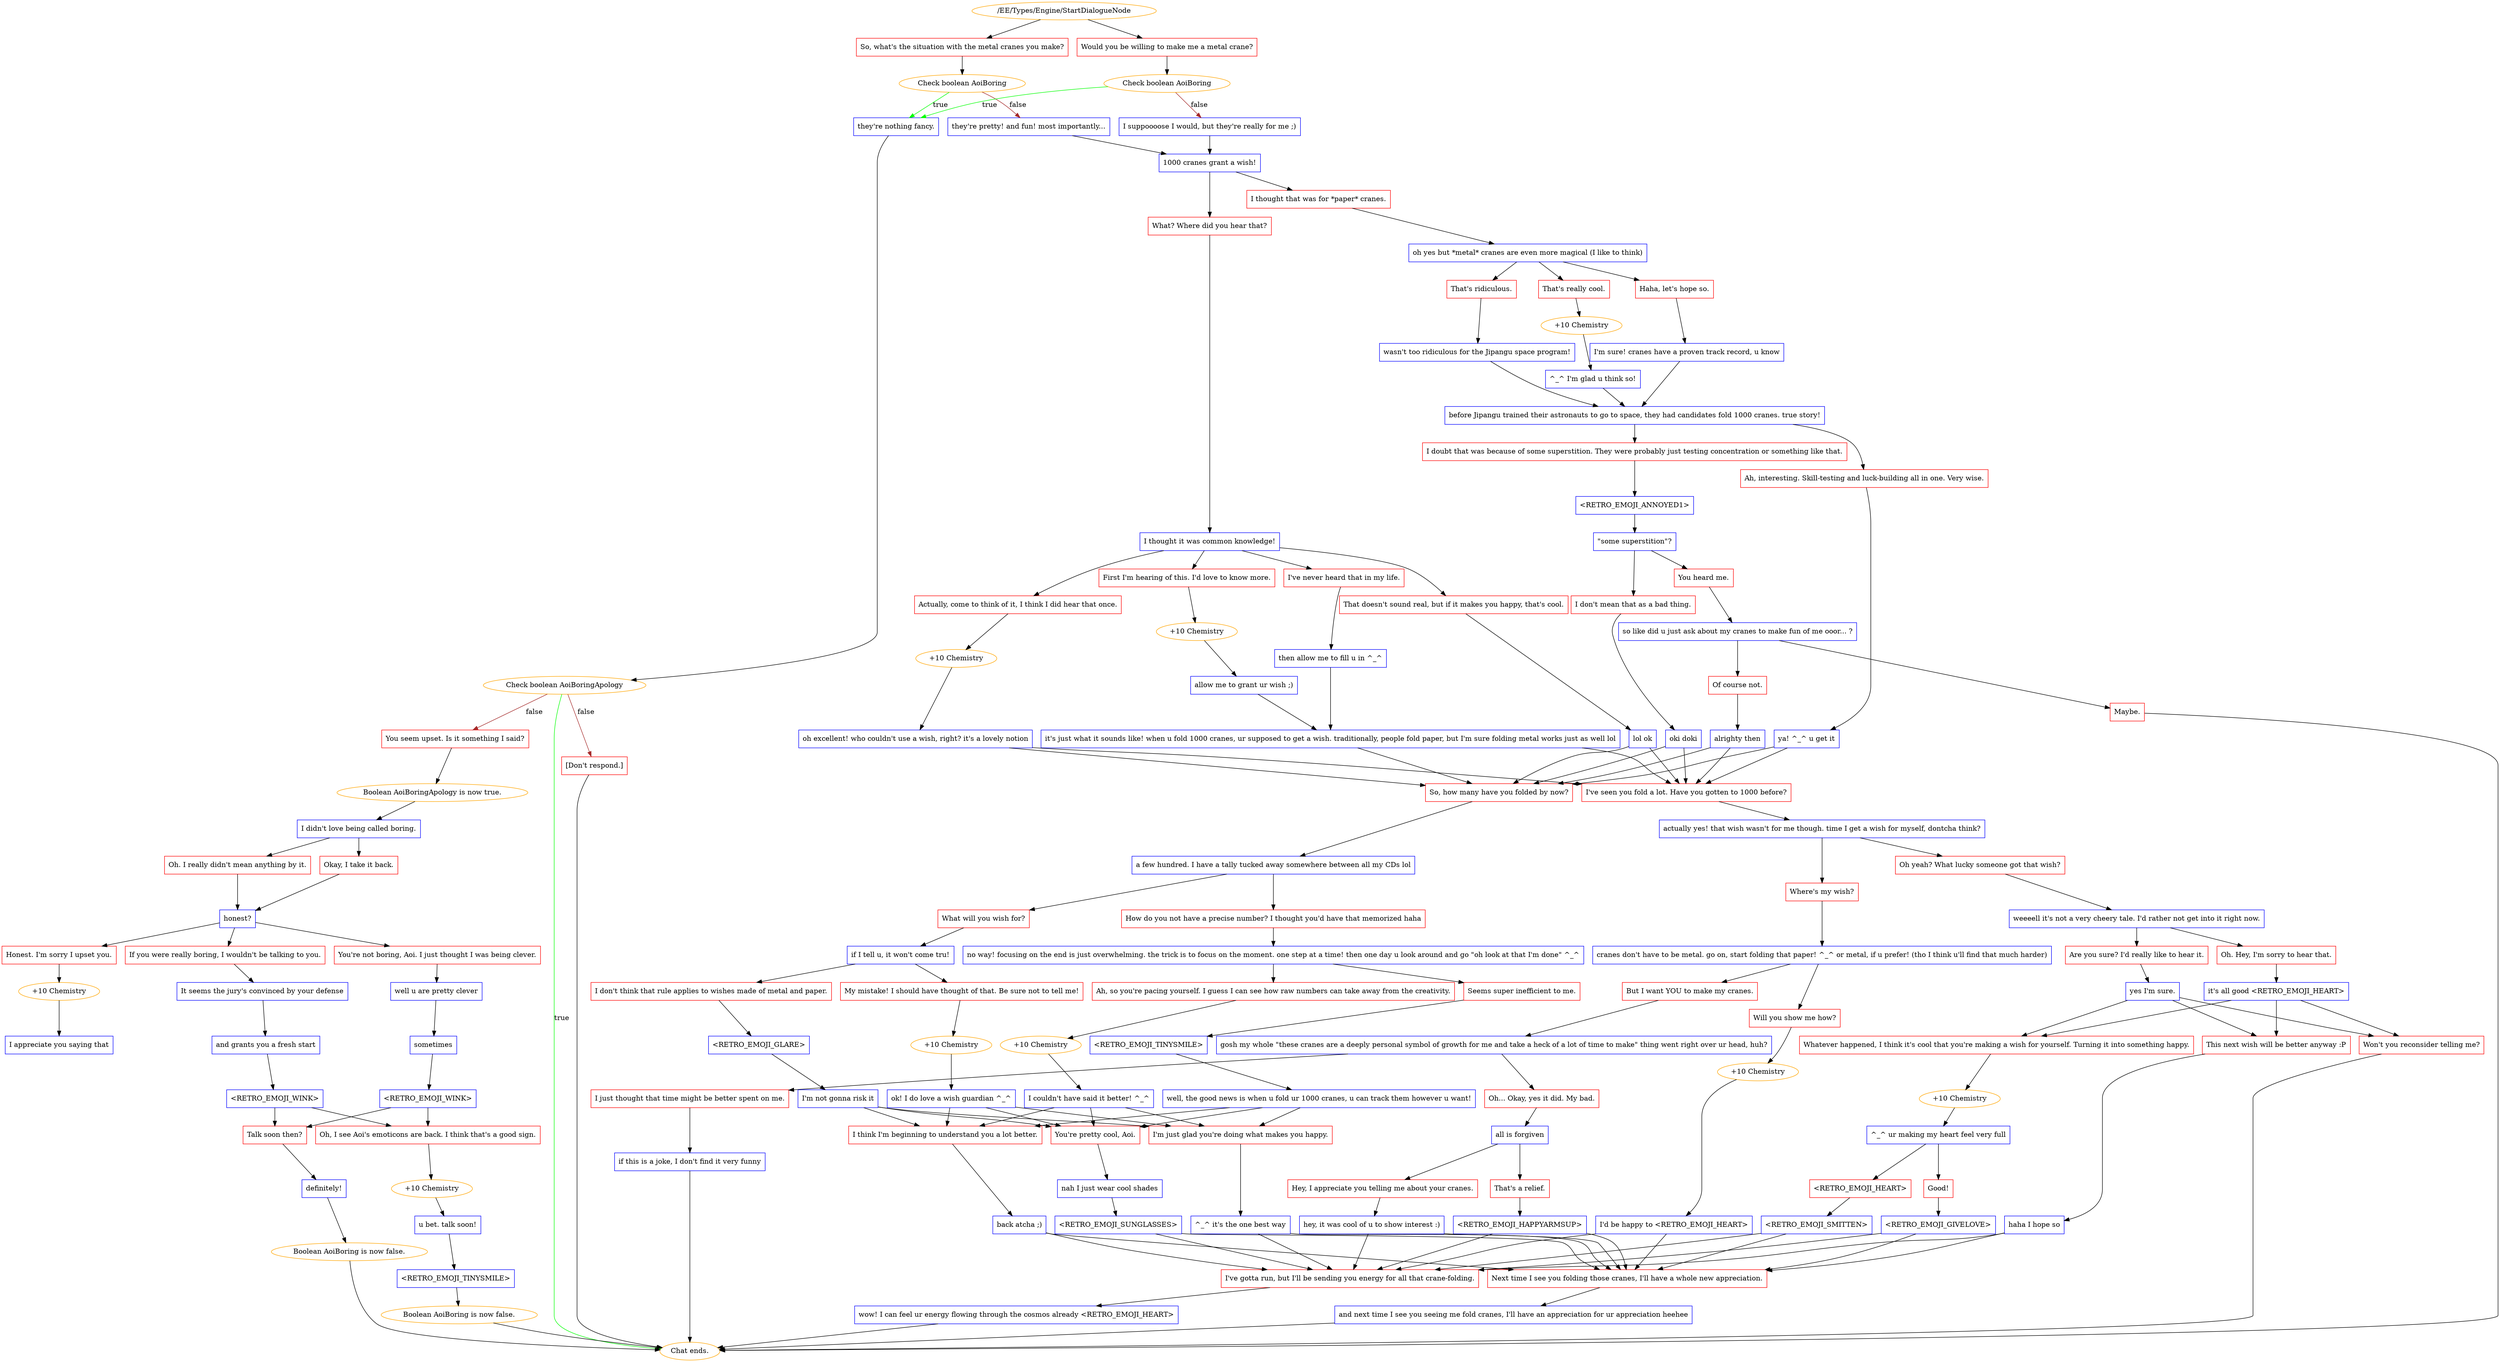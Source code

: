 digraph {
	1045 [label="/EE/Types/Engine/StartDialogueNode",color=orange];
		1045 -> 1046;
		1045 -> 1047;
	1046 [label="So, what's the situation with the metal cranes you make?",shape=box,color=red];
		1046 -> 1048;
	1047 [label="Would you be willing to make me a metal crane?",shape=box,color=red];
		1047 -> 1049;
	1048 [label="Check boolean AoiBoring",color=orange];
		1048 -> 1053 [label=true,color=green];
		1048 -> 1083 [label=false,color=brown];
	1049 [label="Check boolean AoiBoring",color=orange];
		1049 -> 1053 [label=true,color=green];
		1049 -> 1084 [label=false,color=brown];
	1053 [label="they're nothing fancy.",shape=box,color=blue];
		1053 -> 1080;
	1083 [label="they're pretty! and fun! most importantly...",shape=box,color=blue];
		1083 -> 1085;
	1084 [label="I suppoooose I would, but they're really for me ;)",shape=box,color=blue];
		1084 -> 1085;
	1080 [label="Check boolean AoiBoringApology",color=orange];
		1080 -> "Chat ends." [label=true,color=green];
		1080 -> 1071 [label=false,color=brown];
		1080 -> 1058 [label=false,color=brown];
	1085 [label="1000 cranes grant a wish!",shape=box,color=blue];
		1085 -> 1087;
		1085 -> 1088;
	"Chat ends." [color=orange];
	1071 [label="You seem upset. Is it something I said?",shape=box,color=red];
		1071 -> 1059;
	1058 [label="[Don't respond.]",shape=box,color=red];
		1058 -> "Chat ends.";
	1087 [label="I thought that was for *paper* cranes.",shape=box,color=red];
		1087 -> 1089;
	1088 [label="What? Where did you hear that?",shape=box,color=red];
		1088 -> 1090;
	1059 [label="Boolean AoiBoringApology is now true.",color=orange];
		1059 -> 1068;
	"Chat ends." [color=orange];
	1089 [label="oh yes but *metal* cranes are even more magical (I like to think)",shape=box,color=blue];
		1089 -> 1091;
		1089 -> 1092;
		1089 -> 1093;
	1090 [label="I thought it was common knowledge!",shape=box,color=blue];
		1090 -> 1094;
		1090 -> 1095;
		1090 -> 1096;
		1090 -> 1097;
	1068 [label="I didn't love being called boring.",shape=box,color=blue];
		1068 -> 1082;
		1068 -> 1072;
	1091 [label="Haha, let's hope so.",shape=box,color=red];
		1091 -> 1098;
	1092 [label="That's really cool.",shape=box,color=red];
		1092 -> 1105;
	1093 [label="That's ridiculous.",shape=box,color=red];
		1093 -> 1100;
	1094 [label="I've never heard that in my life.",shape=box,color=red];
		1094 -> 1101;
	1095 [label="First I'm hearing of this. I'd love to know more.",shape=box,color=red];
		1095 -> 1106;
	1096 [label="Actually, come to think of it, I think I did hear that once.",shape=box,color=red];
		1096 -> 1107;
	1097 [label="That doesn't sound real, but if it makes you happy, that's cool.",shape=box,color=red];
		1097 -> 1104;
	1082 [label="Oh. I really didn't mean anything by it.",shape=box,color=red];
		1082 -> 1076;
	1072 [label="Okay, I take it back.",shape=box,color=red];
		1072 -> 1076;
	1098 [label="I'm sure! cranes have a proven track record, u know",shape=box,color=blue];
		1098 -> 1108;
	1105 [label="+10 Chemistry",color=orange];
		1105 -> 1099;
	1100 [label="wasn't too ridiculous for the Jipangu space program!",shape=box,color=blue];
		1100 -> 1108;
	1101 [label="then allow me to fill u in ^_^",shape=box,color=blue];
		1101 -> 1109;
	1106 [label="+10 Chemistry",color=orange];
		1106 -> 1102;
	1107 [label="+10 Chemistry",color=orange];
		1107 -> 1103;
	1104 [label="lol ok",shape=box,color=blue];
		1104 -> 1123;
		1104 -> 1124;
	1076 [label="honest?",shape=box,color=blue];
		1076 -> 1064;
		1076 -> 1063;
		1076 -> 1066;
	1108 [label="before Jipangu trained their astronauts to go to space, they had candidates fold 1000 cranes. true story!",shape=box,color=blue];
		1108 -> 1110;
		1108 -> 1111;
	1099 [label="^_^ I'm glad u think so!",shape=box,color=blue];
		1099 -> 1108;
	1109 [label="it's just what it sounds like! when u fold 1000 cranes, ur supposed to get a wish. traditionally, people fold paper, but I'm sure folding metal works just as well lol",shape=box,color=blue];
		1109 -> 1123;
		1109 -> 1124;
	1102 [label="allow me to grant ur wish ;)",shape=box,color=blue];
		1102 -> 1109;
	1103 [label="oh excellent! who couldn't use a wish, right? it's a lovely notion",shape=box,color=blue];
		1103 -> 1123;
		1103 -> 1124;
	1123 [label="So, how many have you folded by now?",shape=box,color=red];
		1123 -> 1125;
	1124 [label="I've seen you fold a lot. Have you gotten to 1000 before?",shape=box,color=red];
		1124 -> 1126;
	1064 [label="Honest. I'm sorry I upset you.",shape=box,color=red];
		1064 -> 1060;
	1063 [label="You're not boring, Aoi. I just thought I was being clever.",shape=box,color=red];
		1063 -> 1052;
	1066 [label="If you were really boring, I wouldn't be talking to you.",shape=box,color=red];
		1066 -> 1062;
	1110 [label="I doubt that was because of some superstition. They were probably just testing concentration or something like that.",shape=box,color=red];
		1110 -> 1112;
	1111 [label="Ah, interesting. Skill-testing and luck-building all in one. Very wise.",shape=box,color=red];
		1111 -> 1114;
	1125 [label="a few hundred. I have a tally tucked away somewhere between all my CDs lol",shape=box,color=blue];
		1125 -> 1127;
		1125 -> 1128;
	1126 [label="actually yes! that wish wasn't for me though. time I get a wish for myself, dontcha think?",shape=box,color=blue];
		1126 -> 1143;
		1126 -> 1144;
	1060 [label="+10 Chemistry",color=orange];
		1060 -> 1054;
	1052 [label="well u are pretty clever",shape=box,color=blue];
		1052 -> 1069;
	1062 [label="It seems the jury's convinced by your defense",shape=box,color=blue];
		1062 -> 1067;
	1112 [label="<RETRO_EMOJI_ANNOYED1>",shape=box,color=blue];
		1112 -> 1113;
	1114 [label="ya! ^_^ u get it",shape=box,color=blue];
		1114 -> 1123;
		1114 -> 1124;
	1127 [label="How do you not have a precise number? I thought you'd have that memorized haha",shape=box,color=red];
		1127 -> 1129;
	1128 [label="What will you wish for?",shape=box,color=red];
		1128 -> 1130;
	1143 [label="Oh yeah? What lucky someone got that wish?",shape=box,color=red];
		1143 -> 1145;
	1144 [label="Where's my wish?",shape=box,color=red];
		1144 -> 1146;
	1054 [label="I appreciate you saying that",shape=box,color=blue];
	1069 [label="sometimes",shape=box,color=blue];
		1069 -> 1078;
	1067 [label="and grants you a fresh start",shape=box,color=blue];
		1067 -> 1061;
	1113 [label="\"some superstition\"?",shape=box,color=blue];
		1113 -> 1115;
		1113 -> 1116;
	1129 [label="no way! focusing on the end is just overwhelming. the trick is to focus on the moment. one step at a time! then one day u look around and go \"oh look at that I'm done\" ^_^",shape=box,color=blue];
		1129 -> 1131;
		1129 -> 1132;
	1130 [label="if I tell u, it won't come tru!",shape=box,color=blue];
		1130 -> 1133;
		1130 -> 1134;
	1145 [label="weeeell it's not a very cheery tale. I'd rather not get into it right now.",shape=box,color=blue];
		1145 -> 1147;
		1145 -> 1148;
	1146 [label="cranes don't have to be metal. go on, start folding that paper! ^_^ or metal, if u prefer! (tho I think u'll find that much harder)",shape=box,color=blue];
		1146 -> 1149;
		1146 -> 1150;
	1078 [label="<RETRO_EMOJI_WINK>",shape=box,color=blue];
		1078 -> 1081;
		1078 -> 1055;
	1061 [label="<RETRO_EMOJI_WINK>",shape=box,color=blue];
		1061 -> 1081;
		1061 -> 1055;
	1115 [label="You heard me.",shape=box,color=red];
		1115 -> 1117;
	1116 [label="I don't mean that as a bad thing.",shape=box,color=red];
		1116 -> 1118;
	1131 [label="Ah, so you're pacing yourself. I guess I can see how raw numbers can take away from the creativity.",shape=box,color=red];
		1131 -> 1139;
	1132 [label="Seems super inefficient to me.",shape=box,color=red];
		1132 -> 1136;
	1133 [label="My mistake! I should have thought of that. Be sure not to tell me!",shape=box,color=red];
		1133 -> 1141;
	1134 [label="I don't think that rule applies to wishes made of metal and paper.",shape=box,color=red];
		1134 -> 1138;
	1147 [label="Oh. Hey, I'm sorry to hear that.",shape=box,color=red];
		1147 -> 1151;
	1148 [label="Are you sure? I'd really like to hear it.",shape=box,color=red];
		1148 -> 1152;
	1149 [label="Will you show me how?",shape=box,color=red];
		1149 -> 1158;
	1150 [label="But I want YOU to make my cranes.",shape=box,color=red];
		1150 -> 1154;
	1081 [label="Talk soon then?",shape=box,color=red];
		1081 -> 1070;
	1055 [label="Oh, I see Aoi's emoticons are back. I think that's a good sign.",shape=box,color=red];
		1055 -> 1050;
	1117 [label="so like did u just ask about my cranes to make fun of me ooor... ?",shape=box,color=blue];
		1117 -> 1119;
		1117 -> 1120;
	1118 [label="oki doki",shape=box,color=blue];
		1118 -> 1123;
		1118 -> 1124;
	1139 [label="+10 Chemistry",color=orange];
		1139 -> 1135;
	1136 [label="<RETRO_EMOJI_TINYSMILE>",shape=box,color=blue];
		1136 -> 1140;
	1141 [label="+10 Chemistry",color=orange];
		1141 -> 1137;
	1138 [label="<RETRO_EMOJI_GLARE>",shape=box,color=blue];
		1138 -> 1142;
	1151 [label="it's all good <RETRO_EMOJI_HEART>",shape=box,color=blue];
		1151 -> 1155;
		1151 -> 1156;
		1151 -> 1157;
	1152 [label="yes I'm sure.",shape=box,color=blue];
		1152 -> 1155;
		1152 -> 1156;
		1152 -> 1157;
	1158 [label="+10 Chemistry",color=orange];
		1158 -> 1153;
	1154 [label="gosh my whole \"these cranes are a deeply personal symbol of growth for me and take a heck of a lot of time to make\" thing went right over ur head, huh?",shape=box,color=blue];
		1154 -> 1159;
		1154 -> 1160;
	1070 [label="definitely!",shape=box,color=blue];
		1070 -> 1073;
	1050 [label="+10 Chemistry",color=orange];
		1050 -> 1074;
	1119 [label="Maybe.",shape=box,color=red];
		1119 -> "Chat ends.";
	1120 [label="Of course not.",shape=box,color=red];
		1120 -> 1122;
	1135 [label="I couldn't have said it better! ^_^",shape=box,color=blue];
		1135 -> 1165;
		1135 -> 1170;
		1135 -> 1171;
	1140 [label="well, the good news is when u fold ur 1000 cranes, u can track them however u want!",shape=box,color=blue];
		1140 -> 1165;
		1140 -> 1170;
		1140 -> 1171;
	1137 [label="ok! I do love a wish guardian ^_^",shape=box,color=blue];
		1137 -> 1165;
		1137 -> 1170;
		1137 -> 1171;
	1142 [label="I'm not gonna risk it",shape=box,color=blue];
		1142 -> 1165;
		1142 -> 1170;
		1142 -> 1171;
	1155 [label="This next wish will be better anyway :P",shape=box,color=red];
		1155 -> 1172;
	1156 [label="Whatever happened, I think it's cool that you're making a wish for yourself. Turning it into something happy.",shape=box,color=red];
		1156 -> 1169;
	1157 [label="Won't you reconsider telling me?",shape=box,color=red];
		1157 -> "Chat ends.";
	1153 [label="I'd be happy to <RETRO_EMOJI_HEART>",shape=box,color=blue];
		1153 -> 1183;
		1153 -> 1184;
	1159 [label="I just thought that time might be better spent on me.",shape=box,color=red];
		1159 -> 1163;
	1160 [label="Oh... Okay, yes it did. My bad.",shape=box,color=red];
		1160 -> 1164;
	1073 [label="Boolean AoiBoring is now false.",color=orange];
		1073 -> "Chat ends.";
	1074 [label="u bet. talk soon!",shape=box,color=blue];
		1074 -> 1057;
	"Chat ends." [color=orange];
	1122 [label="alrighty then",shape=box,color=blue];
		1122 -> 1123;
		1122 -> 1124;
	1165 [label="I think I'm beginning to understand you a lot better.",shape=box,color=red];
		1165 -> 1176;
	1170 [label="You're pretty cool, Aoi.",shape=box,color=red];
		1170 -> 1175;
	1171 [label="I'm just glad you're doing what makes you happy.",shape=box,color=red];
		1171 -> 1178;
	1172 [label="haha I hope so",shape=box,color=blue];
		1172 -> 1183;
		1172 -> 1184;
	1169 [label="+10 Chemistry",color=orange];
		1169 -> 1161;
	"Chat ends." [color=orange];
	1183 [label="Next time I see you folding those cranes, I'll have a whole new appreciation.",shape=box,color=red];
		1183 -> 1185;
	1184 [label="I've gotta run, but I'll be sending you energy for all that crane-folding.",shape=box,color=red];
		1184 -> 1186;
	1163 [label="if this is a joke, I don't find it very funny",shape=box,color=blue];
		1163 -> "Chat ends.";
	1164 [label="all is forgiven",shape=box,color=blue];
		1164 -> 1167;
		1164 -> 1168;
	"Chat ends." [color=orange];
	1057 [label="<RETRO_EMOJI_TINYSMILE>",shape=box,color=blue];
		1057 -> 1075;
	1176 [label="back atcha ;)",shape=box,color=blue];
		1176 -> 1183;
		1176 -> 1184;
	1175 [label="nah I just wear cool shades",shape=box,color=blue];
		1175 -> 1177;
	1178 [label="^_^ it's the one best way",shape=box,color=blue];
		1178 -> 1183;
		1178 -> 1184;
	1161 [label="^_^ ur making my heart feel very full",shape=box,color=blue];
		1161 -> 1173;
		1161 -> 1174;
	1185 [label="and next time I see you seeing me fold cranes, I'll have an appreciation for ur appreciation heehee",shape=box,color=blue];
		1185 -> "Chat ends.";
	1186 [label="wow! I can feel ur energy flowing through the cosmos already <RETRO_EMOJI_HEART>",shape=box,color=blue];
		1186 -> "Chat ends.";
	"Chat ends." [color=orange];
	1167 [label="Hey, I appreciate you telling me about your cranes.",shape=box,color=red];
		1167 -> 1181;
	1168 [label="That's a relief.",shape=box,color=red];
		1168 -> 1182;
	1075 [label="Boolean AoiBoring is now false.",color=orange];
		1075 -> "Chat ends.";
	1177 [label="<RETRO_EMOJI_SUNGLASSES>",shape=box,color=blue];
		1177 -> 1183;
		1177 -> 1184;
	1173 [label="Good!",shape=box,color=red];
		1173 -> 1179;
	1174 [label="<RETRO_EMOJI_HEART>",shape=box,color=red];
		1174 -> 1180;
	"Chat ends." [color=orange];
	"Chat ends." [color=orange];
	1181 [label="hey, it was cool of u to show interest :)",shape=box,color=blue];
		1181 -> 1183;
		1181 -> 1184;
	1182 [label="<RETRO_EMOJI_HAPPYARMSUP>",shape=box,color=blue];
		1182 -> 1183;
		1182 -> 1184;
	"Chat ends." [color=orange];
	1179 [label="<RETRO_EMOJI_GIVELOVE>",shape=box,color=blue];
		1179 -> 1183;
		1179 -> 1184;
	1180 [label="<RETRO_EMOJI_SMITTEN>",shape=box,color=blue];
		1180 -> 1183;
		1180 -> 1184;
}